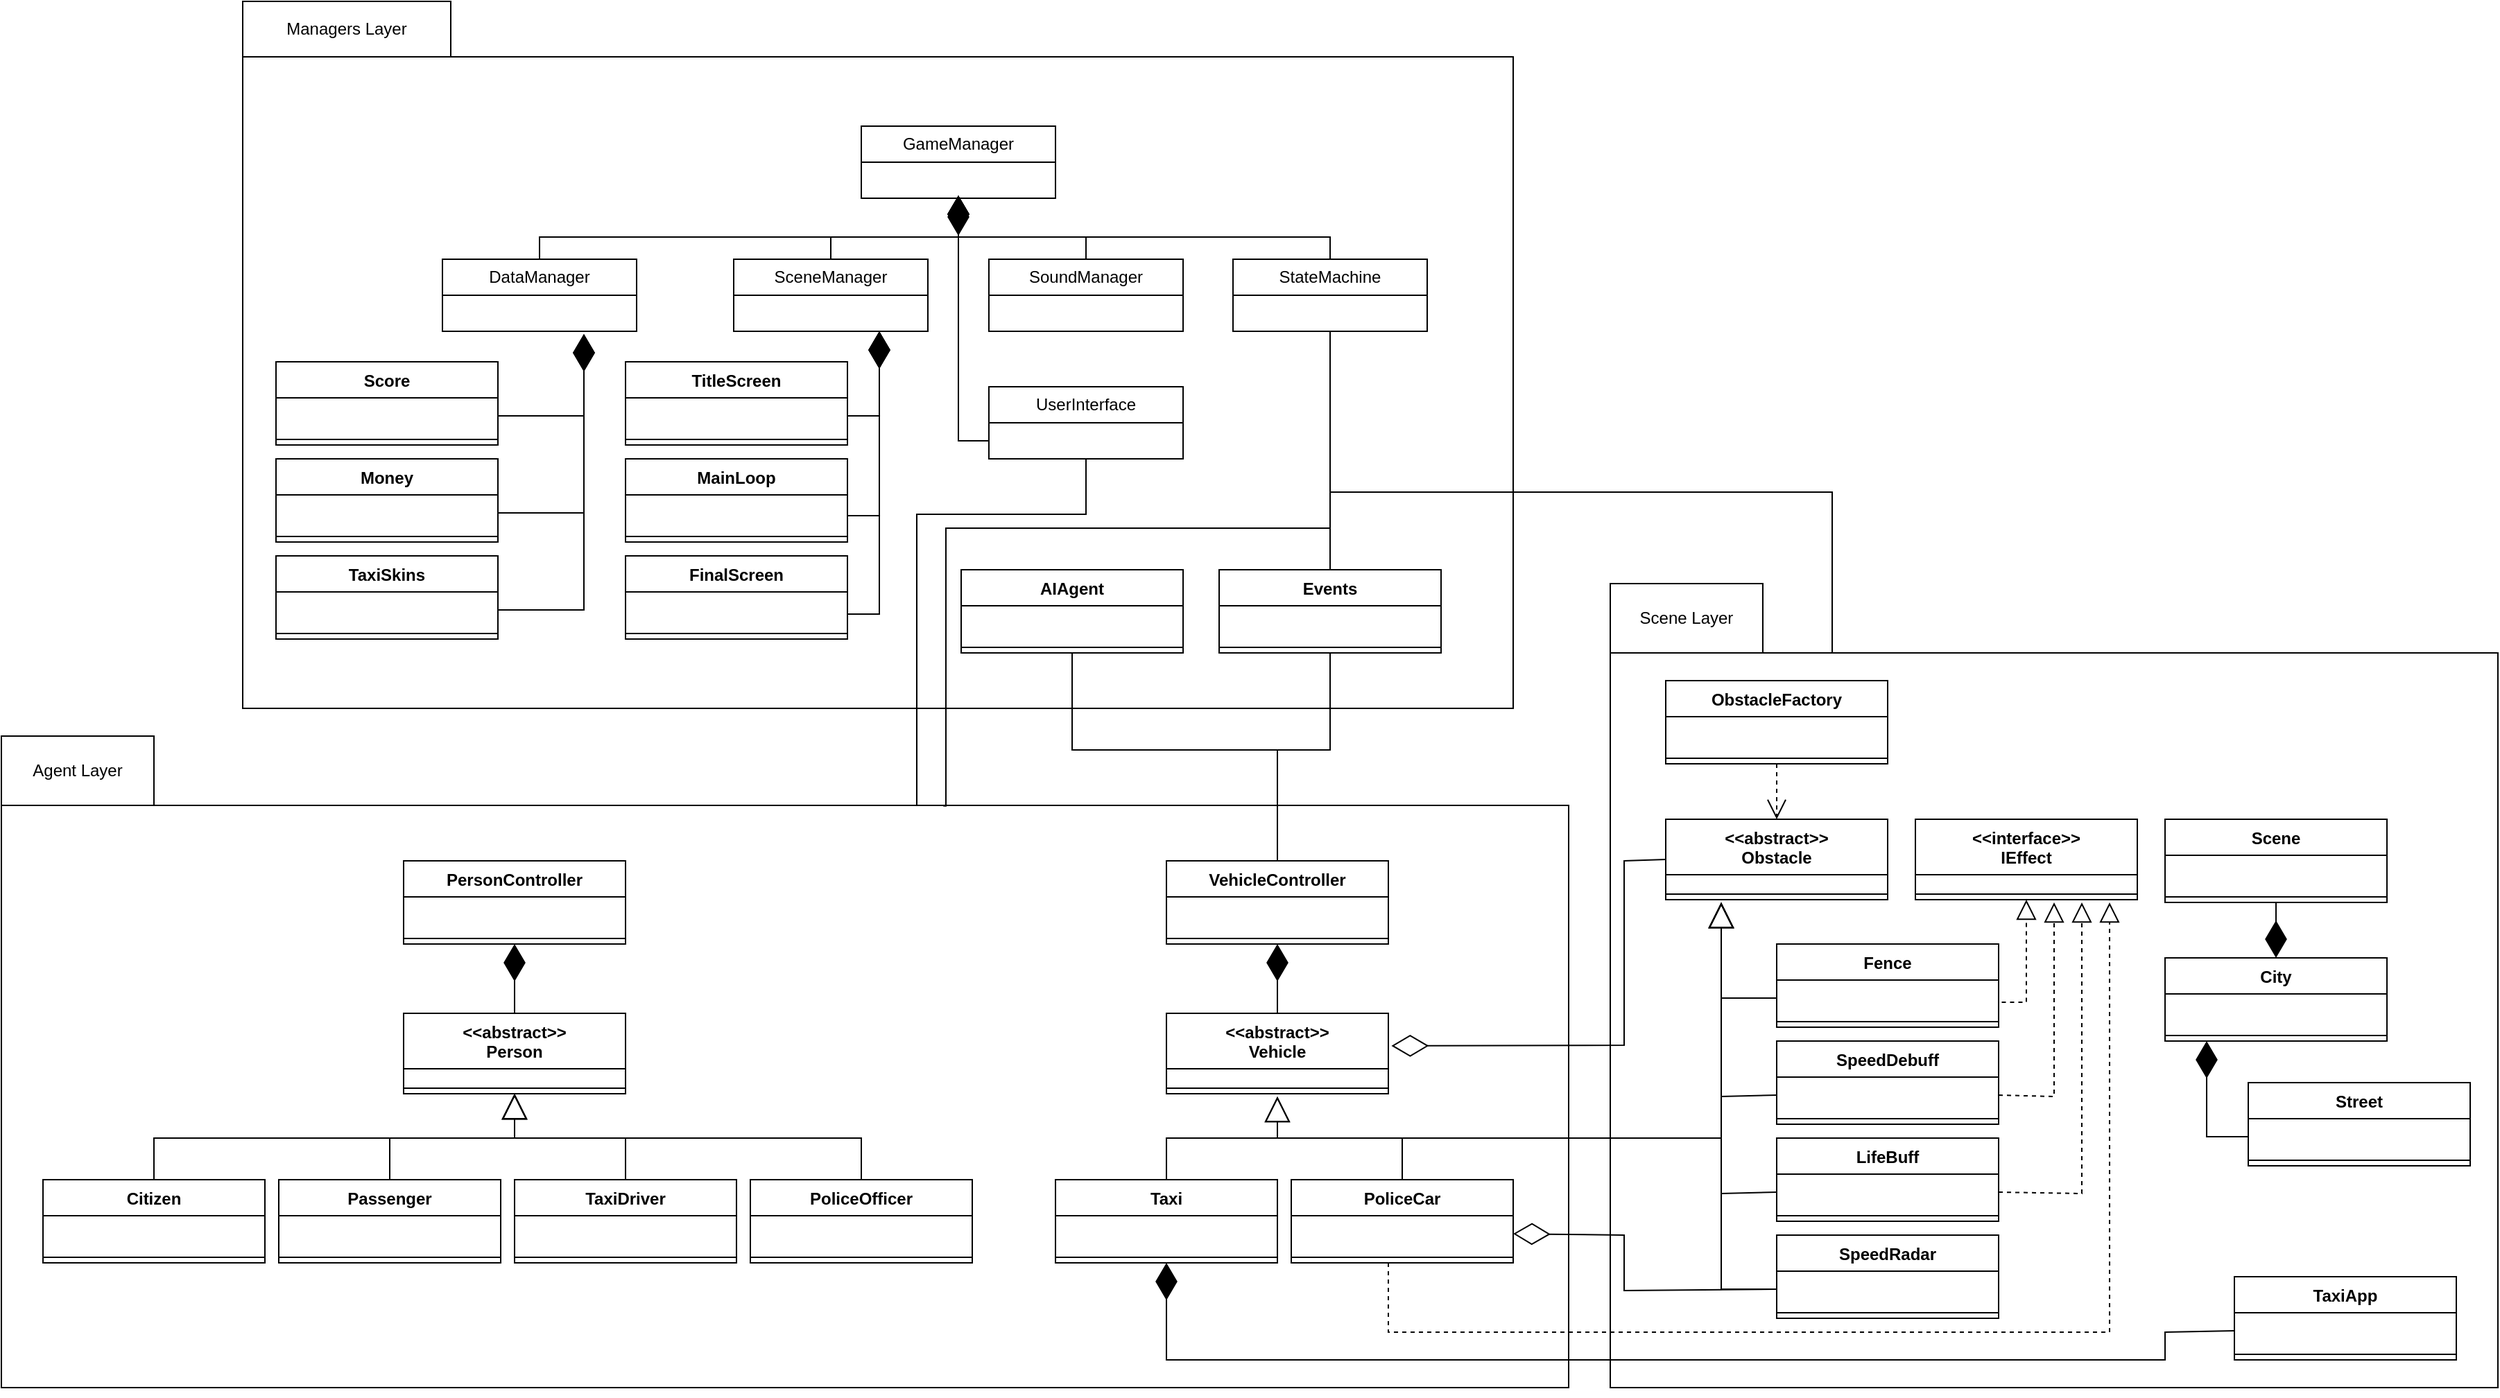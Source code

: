 <mxfile version="24.8.4">
  <diagram name="Página-1" id="s3zIilqeUDxls5-f_mEL">
    <mxGraphModel dx="2796" dy="2037" grid="1" gridSize="10" guides="1" tooltips="1" connect="1" arrows="1" fold="1" page="1" pageScale="1" pageWidth="827" pageHeight="1169" math="0" shadow="0">
      <root>
        <mxCell id="0" />
        <mxCell id="1" parent="0" />
        <mxCell id="kJB5yDUEEWRSCDy5C5Zh-87" value="" style="rounded=0;whiteSpace=wrap;html=1;fillColor=none;" parent="1" vertex="1">
          <mxGeometry x="930" y="-120" width="640" height="530" as="geometry" />
        </mxCell>
        <mxCell id="kJB5yDUEEWRSCDy5C5Zh-86" value="" style="rounded=0;whiteSpace=wrap;html=1;fillColor=none;" parent="1" vertex="1">
          <mxGeometry x="-230" y="-10" width="1130" height="420" as="geometry" />
        </mxCell>
        <mxCell id="WCrNI9v-OMvs1R2Dv4N2-1" value="&lt;div&gt;&lt;span style=&quot;background-color: initial;&quot;&gt;&amp;lt;&amp;lt;abstract&amp;gt;&amp;gt;&lt;/span&gt;&lt;br&gt;&lt;/div&gt;&lt;div&gt;Person&lt;/div&gt;" style="swimlane;fontStyle=1;align=center;verticalAlign=top;childLayout=stackLayout;horizontal=1;startSize=40;horizontalStack=0;resizeParent=1;resizeParentMax=0;resizeLast=0;collapsible=1;marginBottom=0;whiteSpace=wrap;html=1;" parent="1" vertex="1">
          <mxGeometry x="60" y="140" width="160" height="58" as="geometry" />
        </mxCell>
        <mxCell id="WCrNI9v-OMvs1R2Dv4N2-2" value="&amp;nbsp;" style="text;strokeColor=none;fillColor=none;align=left;verticalAlign=top;spacingLeft=4;spacingRight=4;overflow=hidden;rotatable=0;points=[[0,0.5],[1,0.5]];portConstraint=eastwest;whiteSpace=wrap;html=1;" parent="WCrNI9v-OMvs1R2Dv4N2-1" vertex="1">
          <mxGeometry y="40" width="160" height="10" as="geometry" />
        </mxCell>
        <mxCell id="WCrNI9v-OMvs1R2Dv4N2-3" value="" style="line;strokeWidth=1;fillColor=none;align=left;verticalAlign=middle;spacingTop=-1;spacingLeft=3;spacingRight=3;rotatable=0;labelPosition=right;points=[];portConstraint=eastwest;strokeColor=inherit;" parent="WCrNI9v-OMvs1R2Dv4N2-1" vertex="1">
          <mxGeometry y="50" width="160" height="8" as="geometry" />
        </mxCell>
        <mxCell id="WCrNI9v-OMvs1R2Dv4N2-6" value="&lt;div&gt;&amp;lt;&amp;lt;abstract&amp;gt;&amp;gt;&lt;br&gt;&lt;/div&gt;Vehicle" style="swimlane;fontStyle=1;align=center;verticalAlign=top;childLayout=stackLayout;horizontal=1;startSize=40;horizontalStack=0;resizeParent=1;resizeParentMax=0;resizeLast=0;collapsible=1;marginBottom=0;whiteSpace=wrap;html=1;" parent="1" vertex="1">
          <mxGeometry x="610" y="140" width="160" height="58" as="geometry" />
        </mxCell>
        <mxCell id="WCrNI9v-OMvs1R2Dv4N2-7" value="&amp;nbsp;" style="text;strokeColor=none;fillColor=none;align=left;verticalAlign=top;spacingLeft=4;spacingRight=4;overflow=hidden;rotatable=0;points=[[0,0.5],[1,0.5]];portConstraint=eastwest;whiteSpace=wrap;html=1;" parent="WCrNI9v-OMvs1R2Dv4N2-6" vertex="1">
          <mxGeometry y="40" width="160" height="10" as="geometry" />
        </mxCell>
        <mxCell id="WCrNI9v-OMvs1R2Dv4N2-8" value="" style="line;strokeWidth=1;fillColor=none;align=left;verticalAlign=middle;spacingTop=-1;spacingLeft=3;spacingRight=3;rotatable=0;labelPosition=right;points=[];portConstraint=eastwest;strokeColor=inherit;" parent="WCrNI9v-OMvs1R2Dv4N2-6" vertex="1">
          <mxGeometry y="50" width="160" height="8" as="geometry" />
        </mxCell>
        <mxCell id="WCrNI9v-OMvs1R2Dv4N2-9" value="TaxiDriver&lt;span style=&quot;color: rgba(0, 0, 0, 0); font-family: monospace; font-size: 0px; font-weight: 400; text-align: start; text-wrap: nowrap;&quot;&gt;%3CmxGraphModel%3E%3Croot%3E%3CmxCell%20id%3D%220%22%2F%3E%3CmxCell%20id%3D%221%22%20parent%3D%220%22%2F%3E%3CmxCell%20id%3D%222%22%20value%3D%22Person%22%20style%3D%22swimlane%3BfontStyle%3D1%3Balign%3Dcenter%3BverticalAlign%3Dtop%3BchildLayout%3DstackLayout%3Bhorizontal%3D1%3BstartSize%3D26%3BhorizontalStack%3D0%3BresizeParent%3D1%3BresizeParentMax%3D0%3BresizeLast%3D0%3Bcollapsible%3D1%3BmarginBottom%3D0%3BwhiteSpace%3Dwrap%3Bhtml%3D1%3B%22%20vertex%3D%221%22%20parent%3D%221%22%3E%3CmxGeometry%20x%3D%22120%22%20y%3D%22120%22%20width%3D%22160%22%20height%3D%2260%22%20as%3D%22geometry%22%2F%3E%3C%2FmxCell%3E%3CmxCell%20id%3D%223%22%20value%3D%22%26amp%3Bnbsp%3B%22%20style%3D%22text%3BstrokeColor%3Dnone%3BfillColor%3Dnone%3Balign%3Dleft%3BverticalAlign%3Dtop%3BspacingLeft%3D4%3BspacingRight%3D4%3Boverflow%3Dhidden%3Brotatable%3D0%3Bpoints%3D%5B%5B0%2C0.5%5D%2C%5B1%2C0.5%5D%5D%3BportConstraint%3Deastwest%3BwhiteSpace%3Dwrap%3Bhtml%3D1%3B%22%20vertex%3D%221%22%20parent%3D%222%22%3E%3CmxGeometry%20y%3D%2226%22%20width%3D%22160%22%20height%3D%2226%22%20as%3D%22geometry%22%2F%3E%3C%2FmxCell%3E%3CmxCell%20id%3D%224%22%20value%3D%22%22%20style%3D%22line%3BstrokeWidth%3D1%3BfillColor%3Dnone%3Balign%3Dleft%3BverticalAlign%3Dmiddle%3BspacingTop%3D-1%3BspacingLeft%3D3%3BspacingRight%3D3%3Brotatable%3D0%3BlabelPosition%3Dright%3Bpoints%3D%5B%5D%3BportConstraint%3Deastwest%3BstrokeColor%3Dinherit%3B%22%20vertex%3D%221%22%20parent%3D%222%22%3E%3CmxGeometry%20y%3D%2252%22%20width%3D%22160%22%20height%3D%228%22%20as%3D%22geometry%22%2F%3E%3C%2FmxCell%3E%3C%2Froot%3E%3C%2FmxGraphModel%3E&lt;/span&gt;" style="swimlane;fontStyle=1;align=center;verticalAlign=top;childLayout=stackLayout;horizontal=1;startSize=26;horizontalStack=0;resizeParent=1;resizeParentMax=0;resizeLast=0;collapsible=1;marginBottom=0;whiteSpace=wrap;html=1;" parent="1" vertex="1">
          <mxGeometry x="140" y="260" width="160" height="60" as="geometry" />
        </mxCell>
        <mxCell id="WCrNI9v-OMvs1R2Dv4N2-10" value="&amp;nbsp;" style="text;strokeColor=none;fillColor=none;align=left;verticalAlign=top;spacingLeft=4;spacingRight=4;overflow=hidden;rotatable=0;points=[[0,0.5],[1,0.5]];portConstraint=eastwest;whiteSpace=wrap;html=1;" parent="WCrNI9v-OMvs1R2Dv4N2-9" vertex="1">
          <mxGeometry y="26" width="160" height="26" as="geometry" />
        </mxCell>
        <mxCell id="WCrNI9v-OMvs1R2Dv4N2-11" value="" style="line;strokeWidth=1;fillColor=none;align=left;verticalAlign=middle;spacingTop=-1;spacingLeft=3;spacingRight=3;rotatable=0;labelPosition=right;points=[];portConstraint=eastwest;strokeColor=inherit;" parent="WCrNI9v-OMvs1R2Dv4N2-9" vertex="1">
          <mxGeometry y="52" width="160" height="8" as="geometry" />
        </mxCell>
        <mxCell id="WCrNI9v-OMvs1R2Dv4N2-12" value="PoliceOfficer" style="swimlane;fontStyle=1;align=center;verticalAlign=top;childLayout=stackLayout;horizontal=1;startSize=26;horizontalStack=0;resizeParent=1;resizeParentMax=0;resizeLast=0;collapsible=1;marginBottom=0;whiteSpace=wrap;html=1;" parent="1" vertex="1">
          <mxGeometry x="310" y="260" width="160" height="60" as="geometry" />
        </mxCell>
        <mxCell id="WCrNI9v-OMvs1R2Dv4N2-13" value="&amp;nbsp;" style="text;strokeColor=none;fillColor=none;align=left;verticalAlign=top;spacingLeft=4;spacingRight=4;overflow=hidden;rotatable=0;points=[[0,0.5],[1,0.5]];portConstraint=eastwest;whiteSpace=wrap;html=1;" parent="WCrNI9v-OMvs1R2Dv4N2-12" vertex="1">
          <mxGeometry y="26" width="160" height="26" as="geometry" />
        </mxCell>
        <mxCell id="WCrNI9v-OMvs1R2Dv4N2-14" value="" style="line;strokeWidth=1;fillColor=none;align=left;verticalAlign=middle;spacingTop=-1;spacingLeft=3;spacingRight=3;rotatable=0;labelPosition=right;points=[];portConstraint=eastwest;strokeColor=inherit;" parent="WCrNI9v-OMvs1R2Dv4N2-12" vertex="1">
          <mxGeometry y="52" width="160" height="8" as="geometry" />
        </mxCell>
        <mxCell id="WCrNI9v-OMvs1R2Dv4N2-15" value="Citi&lt;span style=&quot;background-color: initial;&quot;&gt;zen&lt;/span&gt;" style="swimlane;fontStyle=1;align=center;verticalAlign=top;childLayout=stackLayout;horizontal=1;startSize=26;horizontalStack=0;resizeParent=1;resizeParentMax=0;resizeLast=0;collapsible=1;marginBottom=0;whiteSpace=wrap;html=1;" parent="1" vertex="1">
          <mxGeometry x="-200" y="260" width="160" height="60" as="geometry" />
        </mxCell>
        <mxCell id="WCrNI9v-OMvs1R2Dv4N2-16" value="&amp;nbsp;" style="text;strokeColor=none;fillColor=none;align=left;verticalAlign=top;spacingLeft=4;spacingRight=4;overflow=hidden;rotatable=0;points=[[0,0.5],[1,0.5]];portConstraint=eastwest;whiteSpace=wrap;html=1;" parent="WCrNI9v-OMvs1R2Dv4N2-15" vertex="1">
          <mxGeometry y="26" width="160" height="26" as="geometry" />
        </mxCell>
        <mxCell id="WCrNI9v-OMvs1R2Dv4N2-17" value="" style="line;strokeWidth=1;fillColor=none;align=left;verticalAlign=middle;spacingTop=-1;spacingLeft=3;spacingRight=3;rotatable=0;labelPosition=right;points=[];portConstraint=eastwest;strokeColor=inherit;" parent="WCrNI9v-OMvs1R2Dv4N2-15" vertex="1">
          <mxGeometry y="52" width="160" height="8" as="geometry" />
        </mxCell>
        <mxCell id="WCrNI9v-OMvs1R2Dv4N2-18" value="Passenger" style="swimlane;fontStyle=1;align=center;verticalAlign=top;childLayout=stackLayout;horizontal=1;startSize=26;horizontalStack=0;resizeParent=1;resizeParentMax=0;resizeLast=0;collapsible=1;marginBottom=0;whiteSpace=wrap;html=1;" parent="1" vertex="1">
          <mxGeometry x="-30" y="260" width="160" height="60" as="geometry" />
        </mxCell>
        <mxCell id="WCrNI9v-OMvs1R2Dv4N2-19" value="&amp;nbsp;" style="text;strokeColor=none;fillColor=none;align=left;verticalAlign=top;spacingLeft=4;spacingRight=4;overflow=hidden;rotatable=0;points=[[0,0.5],[1,0.5]];portConstraint=eastwest;whiteSpace=wrap;html=1;" parent="WCrNI9v-OMvs1R2Dv4N2-18" vertex="1">
          <mxGeometry y="26" width="160" height="26" as="geometry" />
        </mxCell>
        <mxCell id="WCrNI9v-OMvs1R2Dv4N2-20" value="" style="line;strokeWidth=1;fillColor=none;align=left;verticalAlign=middle;spacingTop=-1;spacingLeft=3;spacingRight=3;rotatable=0;labelPosition=right;points=[];portConstraint=eastwest;strokeColor=inherit;" parent="WCrNI9v-OMvs1R2Dv4N2-18" vertex="1">
          <mxGeometry y="52" width="160" height="8" as="geometry" />
        </mxCell>
        <mxCell id="WCrNI9v-OMvs1R2Dv4N2-21" value="Taxi" style="swimlane;fontStyle=1;align=center;verticalAlign=top;childLayout=stackLayout;horizontal=1;startSize=26;horizontalStack=0;resizeParent=1;resizeParentMax=0;resizeLast=0;collapsible=1;marginBottom=0;whiteSpace=wrap;html=1;" parent="1" vertex="1">
          <mxGeometry x="530" y="260" width="160" height="60" as="geometry" />
        </mxCell>
        <mxCell id="WCrNI9v-OMvs1R2Dv4N2-22" value="&amp;nbsp;" style="text;strokeColor=none;fillColor=none;align=left;verticalAlign=top;spacingLeft=4;spacingRight=4;overflow=hidden;rotatable=0;points=[[0,0.5],[1,0.5]];portConstraint=eastwest;whiteSpace=wrap;html=1;" parent="WCrNI9v-OMvs1R2Dv4N2-21" vertex="1">
          <mxGeometry y="26" width="160" height="26" as="geometry" />
        </mxCell>
        <mxCell id="WCrNI9v-OMvs1R2Dv4N2-23" value="" style="line;strokeWidth=1;fillColor=none;align=left;verticalAlign=middle;spacingTop=-1;spacingLeft=3;spacingRight=3;rotatable=0;labelPosition=right;points=[];portConstraint=eastwest;strokeColor=inherit;" parent="WCrNI9v-OMvs1R2Dv4N2-21" vertex="1">
          <mxGeometry y="52" width="160" height="8" as="geometry" />
        </mxCell>
        <mxCell id="WCrNI9v-OMvs1R2Dv4N2-24" value="PoliceCar" style="swimlane;fontStyle=1;align=center;verticalAlign=top;childLayout=stackLayout;horizontal=1;startSize=26;horizontalStack=0;resizeParent=1;resizeParentMax=0;resizeLast=0;collapsible=1;marginBottom=0;whiteSpace=wrap;html=1;" parent="1" vertex="1">
          <mxGeometry x="700" y="260" width="160" height="60" as="geometry" />
        </mxCell>
        <mxCell id="WCrNI9v-OMvs1R2Dv4N2-25" value="&amp;nbsp;" style="text;strokeColor=none;fillColor=none;align=left;verticalAlign=top;spacingLeft=4;spacingRight=4;overflow=hidden;rotatable=0;points=[[0,0.5],[1,0.5]];portConstraint=eastwest;whiteSpace=wrap;html=1;" parent="WCrNI9v-OMvs1R2Dv4N2-24" vertex="1">
          <mxGeometry y="26" width="160" height="26" as="geometry" />
        </mxCell>
        <mxCell id="WCrNI9v-OMvs1R2Dv4N2-26" value="" style="line;strokeWidth=1;fillColor=none;align=left;verticalAlign=middle;spacingTop=-1;spacingLeft=3;spacingRight=3;rotatable=0;labelPosition=right;points=[];portConstraint=eastwest;strokeColor=inherit;" parent="WCrNI9v-OMvs1R2Dv4N2-24" vertex="1">
          <mxGeometry y="52" width="160" height="8" as="geometry" />
        </mxCell>
        <mxCell id="WCrNI9v-OMvs1R2Dv4N2-27" value="PersonController" style="swimlane;fontStyle=1;align=center;verticalAlign=top;childLayout=stackLayout;horizontal=1;startSize=26;horizontalStack=0;resizeParent=1;resizeParentMax=0;resizeLast=0;collapsible=1;marginBottom=0;whiteSpace=wrap;html=1;" parent="1" vertex="1">
          <mxGeometry x="60" y="30" width="160" height="60" as="geometry" />
        </mxCell>
        <mxCell id="WCrNI9v-OMvs1R2Dv4N2-28" value="&amp;nbsp;" style="text;strokeColor=none;fillColor=none;align=left;verticalAlign=top;spacingLeft=4;spacingRight=4;overflow=hidden;rotatable=0;points=[[0,0.5],[1,0.5]];portConstraint=eastwest;whiteSpace=wrap;html=1;" parent="WCrNI9v-OMvs1R2Dv4N2-27" vertex="1">
          <mxGeometry y="26" width="160" height="26" as="geometry" />
        </mxCell>
        <mxCell id="WCrNI9v-OMvs1R2Dv4N2-29" value="" style="line;strokeWidth=1;fillColor=none;align=left;verticalAlign=middle;spacingTop=-1;spacingLeft=3;spacingRight=3;rotatable=0;labelPosition=right;points=[];portConstraint=eastwest;strokeColor=inherit;" parent="WCrNI9v-OMvs1R2Dv4N2-27" vertex="1">
          <mxGeometry y="52" width="160" height="8" as="geometry" />
        </mxCell>
        <mxCell id="WCrNI9v-OMvs1R2Dv4N2-30" value="VehicleController" style="swimlane;fontStyle=1;align=center;verticalAlign=top;childLayout=stackLayout;horizontal=1;startSize=26;horizontalStack=0;resizeParent=1;resizeParentMax=0;resizeLast=0;collapsible=1;marginBottom=0;whiteSpace=wrap;html=1;" parent="1" vertex="1">
          <mxGeometry x="610" y="30" width="160" height="60" as="geometry" />
        </mxCell>
        <mxCell id="WCrNI9v-OMvs1R2Dv4N2-31" value="&amp;nbsp;" style="text;strokeColor=none;fillColor=none;align=left;verticalAlign=top;spacingLeft=4;spacingRight=4;overflow=hidden;rotatable=0;points=[[0,0.5],[1,0.5]];portConstraint=eastwest;whiteSpace=wrap;html=1;" parent="WCrNI9v-OMvs1R2Dv4N2-30" vertex="1">
          <mxGeometry y="26" width="160" height="26" as="geometry" />
        </mxCell>
        <mxCell id="WCrNI9v-OMvs1R2Dv4N2-32" value="" style="line;strokeWidth=1;fillColor=none;align=left;verticalAlign=middle;spacingTop=-1;spacingLeft=3;spacingRight=3;rotatable=0;labelPosition=right;points=[];portConstraint=eastwest;strokeColor=inherit;" parent="WCrNI9v-OMvs1R2Dv4N2-30" vertex="1">
          <mxGeometry y="52" width="160" height="8" as="geometry" />
        </mxCell>
        <mxCell id="WCrNI9v-OMvs1R2Dv4N2-33" value="" style="endArrow=block;endSize=16;endFill=0;html=1;rounded=0;entryX=0.5;entryY=1;entryDx=0;entryDy=0;exitX=0.5;exitY=0;exitDx=0;exitDy=0;" parent="1" source="WCrNI9v-OMvs1R2Dv4N2-15" target="WCrNI9v-OMvs1R2Dv4N2-1" edge="1">
          <mxGeometry x="-0.688" y="60" width="160" relative="1" as="geometry">
            <mxPoint x="-160" y="220" as="sourcePoint" />
            <mxPoint y="220" as="targetPoint" />
            <Array as="points">
              <mxPoint x="-120" y="230" />
              <mxPoint x="140" y="230" />
            </Array>
            <mxPoint x="-1" as="offset" />
          </mxGeometry>
        </mxCell>
        <mxCell id="WCrNI9v-OMvs1R2Dv4N2-35" value="" style="endArrow=block;endSize=16;endFill=0;html=1;rounded=0;exitX=0.5;exitY=0;exitDx=0;exitDy=0;entryX=0.5;entryY=1;entryDx=0;entryDy=0;" parent="1" source="WCrNI9v-OMvs1R2Dv4N2-18" target="WCrNI9v-OMvs1R2Dv4N2-1" edge="1">
          <mxGeometry x="-0.6" y="78" width="160" relative="1" as="geometry">
            <mxPoint x="-120" y="160" as="sourcePoint" />
            <mxPoint x="140" y="200" as="targetPoint" />
            <Array as="points">
              <mxPoint x="50" y="230" />
              <mxPoint x="140" y="230" />
            </Array>
            <mxPoint x="-60" y="28" as="offset" />
          </mxGeometry>
        </mxCell>
        <mxCell id="WCrNI9v-OMvs1R2Dv4N2-37" value="" style="endArrow=block;endSize=16;endFill=0;html=1;rounded=0;exitX=0.5;exitY=0;exitDx=0;exitDy=0;entryX=0.5;entryY=1;entryDx=0;entryDy=0;" parent="1" source="WCrNI9v-OMvs1R2Dv4N2-12" target="WCrNI9v-OMvs1R2Dv4N2-1" edge="1">
          <mxGeometry x="-0.125" y="60" width="160" relative="1" as="geometry">
            <mxPoint x="270" y="220" as="sourcePoint" />
            <mxPoint x="140" y="200" as="targetPoint" />
            <Array as="points">
              <mxPoint x="390" y="230" />
              <mxPoint x="140" y="230" />
            </Array>
            <mxPoint as="offset" />
          </mxGeometry>
        </mxCell>
        <mxCell id="WCrNI9v-OMvs1R2Dv4N2-38" value="" style="endArrow=block;endSize=16;endFill=0;html=1;rounded=0;exitX=0.5;exitY=0;exitDx=0;exitDy=0;" parent="1" source="WCrNI9v-OMvs1R2Dv4N2-21" edge="1">
          <mxGeometry x="-1" y="128" width="160" relative="1" as="geometry">
            <mxPoint x="600" y="240" as="sourcePoint" />
            <mxPoint x="690" y="200" as="targetPoint" />
            <Array as="points">
              <mxPoint x="610" y="230" />
              <mxPoint x="690" y="230" />
            </Array>
            <mxPoint x="-100" y="48" as="offset" />
          </mxGeometry>
        </mxCell>
        <mxCell id="WCrNI9v-OMvs1R2Dv4N2-39" value="" style="endArrow=block;endSize=16;endFill=0;html=1;rounded=0;exitX=0.5;exitY=0;exitDx=0;exitDy=0;" parent="1" source="WCrNI9v-OMvs1R2Dv4N2-24" edge="1">
          <mxGeometry x="-1" y="128" width="160" relative="1" as="geometry">
            <mxPoint x="790" y="230" as="sourcePoint" />
            <mxPoint x="690" y="200" as="targetPoint" />
            <mxPoint x="-100" y="48" as="offset" />
            <Array as="points">
              <mxPoint x="780" y="230" />
              <mxPoint x="690" y="230" />
            </Array>
          </mxGeometry>
        </mxCell>
        <mxCell id="WCrNI9v-OMvs1R2Dv4N2-51" value="Agent Layer" style="html=1;whiteSpace=wrap;" parent="1" vertex="1">
          <mxGeometry x="-230" y="-60" width="110" height="50" as="geometry" />
        </mxCell>
        <mxCell id="WCrNI9v-OMvs1R2Dv4N2-56" value="&lt;div&gt;&amp;lt;&amp;lt;abstract&amp;gt;&amp;gt;&lt;br&gt;&lt;/div&gt;Obstacle" style="swimlane;fontStyle=1;align=center;verticalAlign=top;childLayout=stackLayout;horizontal=1;startSize=40;horizontalStack=0;resizeParent=1;resizeParentMax=0;resizeLast=0;collapsible=1;marginBottom=0;whiteSpace=wrap;html=1;" parent="1" vertex="1">
          <mxGeometry x="970" width="160" height="58" as="geometry" />
        </mxCell>
        <mxCell id="WCrNI9v-OMvs1R2Dv4N2-57" value="&amp;nbsp;" style="text;strokeColor=none;fillColor=none;align=left;verticalAlign=top;spacingLeft=4;spacingRight=4;overflow=hidden;rotatable=0;points=[[0,0.5],[1,0.5]];portConstraint=eastwest;whiteSpace=wrap;html=1;" parent="WCrNI9v-OMvs1R2Dv4N2-56" vertex="1">
          <mxGeometry y="40" width="160" height="10" as="geometry" />
        </mxCell>
        <mxCell id="WCrNI9v-OMvs1R2Dv4N2-58" value="" style="line;strokeWidth=1;fillColor=none;align=left;verticalAlign=middle;spacingTop=-1;spacingLeft=3;spacingRight=3;rotatable=0;labelPosition=right;points=[];portConstraint=eastwest;strokeColor=inherit;" parent="WCrNI9v-OMvs1R2Dv4N2-56" vertex="1">
          <mxGeometry y="50" width="160" height="8" as="geometry" />
        </mxCell>
        <mxCell id="WCrNI9v-OMvs1R2Dv4N2-59" value="Fence" style="swimlane;fontStyle=1;align=center;verticalAlign=top;childLayout=stackLayout;horizontal=1;startSize=26;horizontalStack=0;resizeParent=1;resizeParentMax=0;resizeLast=0;collapsible=1;marginBottom=0;whiteSpace=wrap;html=1;" parent="1" vertex="1">
          <mxGeometry x="1050" y="90" width="160" height="60" as="geometry" />
        </mxCell>
        <mxCell id="WCrNI9v-OMvs1R2Dv4N2-60" value="&amp;nbsp;" style="text;strokeColor=none;fillColor=none;align=left;verticalAlign=top;spacingLeft=4;spacingRight=4;overflow=hidden;rotatable=0;points=[[0,0.5],[1,0.5]];portConstraint=eastwest;whiteSpace=wrap;html=1;" parent="WCrNI9v-OMvs1R2Dv4N2-59" vertex="1">
          <mxGeometry y="26" width="160" height="26" as="geometry" />
        </mxCell>
        <mxCell id="WCrNI9v-OMvs1R2Dv4N2-61" value="" style="line;strokeWidth=1;fillColor=none;align=left;verticalAlign=middle;spacingTop=-1;spacingLeft=3;spacingRight=3;rotatable=0;labelPosition=right;points=[];portConstraint=eastwest;strokeColor=inherit;" parent="WCrNI9v-OMvs1R2Dv4N2-59" vertex="1">
          <mxGeometry y="52" width="160" height="8" as="geometry" />
        </mxCell>
        <mxCell id="WCrNI9v-OMvs1R2Dv4N2-62" value="SpeedDebuff" style="swimlane;fontStyle=1;align=center;verticalAlign=top;childLayout=stackLayout;horizontal=1;startSize=26;horizontalStack=0;resizeParent=1;resizeParentMax=0;resizeLast=0;collapsible=1;marginBottom=0;whiteSpace=wrap;html=1;" parent="1" vertex="1">
          <mxGeometry x="1050" y="160" width="160" height="60" as="geometry" />
        </mxCell>
        <mxCell id="WCrNI9v-OMvs1R2Dv4N2-63" value="&amp;nbsp;" style="text;strokeColor=none;fillColor=none;align=left;verticalAlign=top;spacingLeft=4;spacingRight=4;overflow=hidden;rotatable=0;points=[[0,0.5],[1,0.5]];portConstraint=eastwest;whiteSpace=wrap;html=1;" parent="WCrNI9v-OMvs1R2Dv4N2-62" vertex="1">
          <mxGeometry y="26" width="160" height="26" as="geometry" />
        </mxCell>
        <mxCell id="WCrNI9v-OMvs1R2Dv4N2-64" value="" style="line;strokeWidth=1;fillColor=none;align=left;verticalAlign=middle;spacingTop=-1;spacingLeft=3;spacingRight=3;rotatable=0;labelPosition=right;points=[];portConstraint=eastwest;strokeColor=inherit;" parent="WCrNI9v-OMvs1R2Dv4N2-62" vertex="1">
          <mxGeometry y="52" width="160" height="8" as="geometry" />
        </mxCell>
        <mxCell id="WCrNI9v-OMvs1R2Dv4N2-65" value="LifeBuff" style="swimlane;fontStyle=1;align=center;verticalAlign=top;childLayout=stackLayout;horizontal=1;startSize=26;horizontalStack=0;resizeParent=1;resizeParentMax=0;resizeLast=0;collapsible=1;marginBottom=0;whiteSpace=wrap;html=1;" parent="1" vertex="1">
          <mxGeometry x="1050" y="230" width="160" height="60" as="geometry" />
        </mxCell>
        <mxCell id="WCrNI9v-OMvs1R2Dv4N2-66" value="&amp;nbsp;" style="text;strokeColor=none;fillColor=none;align=left;verticalAlign=top;spacingLeft=4;spacingRight=4;overflow=hidden;rotatable=0;points=[[0,0.5],[1,0.5]];portConstraint=eastwest;whiteSpace=wrap;html=1;" parent="WCrNI9v-OMvs1R2Dv4N2-65" vertex="1">
          <mxGeometry y="26" width="160" height="26" as="geometry" />
        </mxCell>
        <mxCell id="WCrNI9v-OMvs1R2Dv4N2-67" value="" style="line;strokeWidth=1;fillColor=none;align=left;verticalAlign=middle;spacingTop=-1;spacingLeft=3;spacingRight=3;rotatable=0;labelPosition=right;points=[];portConstraint=eastwest;strokeColor=inherit;" parent="WCrNI9v-OMvs1R2Dv4N2-65" vertex="1">
          <mxGeometry y="52" width="160" height="8" as="geometry" />
        </mxCell>
        <mxCell id="WCrNI9v-OMvs1R2Dv4N2-71" value="" style="endArrow=block;endSize=16;endFill=0;html=1;rounded=0;" parent="1" edge="1">
          <mxGeometry width="160" relative="1" as="geometry">
            <mxPoint x="690" y="230" as="sourcePoint" />
            <mxPoint x="1010" y="60" as="targetPoint" />
            <Array as="points">
              <mxPoint x="1010" y="230" />
            </Array>
          </mxGeometry>
        </mxCell>
        <mxCell id="WCrNI9v-OMvs1R2Dv4N2-78" value="City" style="swimlane;fontStyle=1;align=center;verticalAlign=top;childLayout=stackLayout;horizontal=1;startSize=26;horizontalStack=0;resizeParent=1;resizeParentMax=0;resizeLast=0;collapsible=1;marginBottom=0;whiteSpace=wrap;html=1;" parent="1" vertex="1">
          <mxGeometry x="1330" y="100" width="160" height="60" as="geometry" />
        </mxCell>
        <mxCell id="WCrNI9v-OMvs1R2Dv4N2-79" value="&amp;nbsp;" style="text;strokeColor=none;fillColor=none;align=left;verticalAlign=top;spacingLeft=4;spacingRight=4;overflow=hidden;rotatable=0;points=[[0,0.5],[1,0.5]];portConstraint=eastwest;whiteSpace=wrap;html=1;" parent="WCrNI9v-OMvs1R2Dv4N2-78" vertex="1">
          <mxGeometry y="26" width="160" height="26" as="geometry" />
        </mxCell>
        <mxCell id="WCrNI9v-OMvs1R2Dv4N2-80" value="" style="line;strokeWidth=1;fillColor=none;align=left;verticalAlign=middle;spacingTop=-1;spacingLeft=3;spacingRight=3;rotatable=0;labelPosition=right;points=[];portConstraint=eastwest;strokeColor=inherit;" parent="WCrNI9v-OMvs1R2Dv4N2-78" vertex="1">
          <mxGeometry y="52" width="160" height="8" as="geometry" />
        </mxCell>
        <mxCell id="WCrNI9v-OMvs1R2Dv4N2-81" value="SpeedRadar" style="swimlane;fontStyle=1;align=center;verticalAlign=top;childLayout=stackLayout;horizontal=1;startSize=26;horizontalStack=0;resizeParent=1;resizeParentMax=0;resizeLast=0;collapsible=1;marginBottom=0;whiteSpace=wrap;html=1;" parent="1" vertex="1">
          <mxGeometry x="1050" y="300" width="160" height="60" as="geometry" />
        </mxCell>
        <mxCell id="WCrNI9v-OMvs1R2Dv4N2-82" value="&amp;nbsp;" style="text;strokeColor=none;fillColor=none;align=left;verticalAlign=top;spacingLeft=4;spacingRight=4;overflow=hidden;rotatable=0;points=[[0,0.5],[1,0.5]];portConstraint=eastwest;whiteSpace=wrap;html=1;" parent="WCrNI9v-OMvs1R2Dv4N2-81" vertex="1">
          <mxGeometry y="26" width="160" height="26" as="geometry" />
        </mxCell>
        <mxCell id="WCrNI9v-OMvs1R2Dv4N2-83" value="" style="line;strokeWidth=1;fillColor=none;align=left;verticalAlign=middle;spacingTop=-1;spacingLeft=3;spacingRight=3;rotatable=0;labelPosition=right;points=[];portConstraint=eastwest;strokeColor=inherit;" parent="WCrNI9v-OMvs1R2Dv4N2-81" vertex="1">
          <mxGeometry y="52" width="160" height="8" as="geometry" />
        </mxCell>
        <mxCell id="26ZJcxhWFQi9Z87SPXgo-1" value="&lt;div&gt;&amp;lt;&amp;lt;interface&amp;gt;&amp;gt;&lt;/div&gt;IEffect" style="swimlane;fontStyle=1;align=center;verticalAlign=top;childLayout=stackLayout;horizontal=1;startSize=40;horizontalStack=0;resizeParent=1;resizeParentMax=0;resizeLast=0;collapsible=1;marginBottom=0;whiteSpace=wrap;html=1;" parent="1" vertex="1">
          <mxGeometry x="1150" width="160" height="58" as="geometry" />
        </mxCell>
        <mxCell id="26ZJcxhWFQi9Z87SPXgo-2" value="&amp;nbsp;" style="text;strokeColor=none;fillColor=none;align=left;verticalAlign=top;spacingLeft=4;spacingRight=4;overflow=hidden;rotatable=0;points=[[0,0.5],[1,0.5]];portConstraint=eastwest;whiteSpace=wrap;html=1;" parent="26ZJcxhWFQi9Z87SPXgo-1" vertex="1">
          <mxGeometry y="40" width="160" height="10" as="geometry" />
        </mxCell>
        <mxCell id="26ZJcxhWFQi9Z87SPXgo-3" value="" style="line;strokeWidth=1;fillColor=none;align=left;verticalAlign=middle;spacingTop=-1;spacingLeft=3;spacingRight=3;rotatable=0;labelPosition=right;points=[];portConstraint=eastwest;strokeColor=inherit;" parent="26ZJcxhWFQi9Z87SPXgo-1" vertex="1">
          <mxGeometry y="50" width="160" height="8" as="geometry" />
        </mxCell>
        <mxCell id="26ZJcxhWFQi9Z87SPXgo-6" value="" style="endArrow=block;endSize=16;endFill=0;html=1;rounded=0;entryX=0.5;entryY=1;entryDx=0;entryDy=0;exitX=0.5;exitY=0;exitDx=0;exitDy=0;" parent="1" source="WCrNI9v-OMvs1R2Dv4N2-9" target="WCrNI9v-OMvs1R2Dv4N2-1" edge="1">
          <mxGeometry x="-0.395" y="-40" width="160" relative="1" as="geometry">
            <mxPoint x="-140" y="190" as="sourcePoint" />
            <mxPoint x="20" y="190" as="targetPoint" />
            <Array as="points">
              <mxPoint x="220" y="230" />
              <mxPoint x="140" y="230" />
            </Array>
            <mxPoint as="offset" />
          </mxGeometry>
        </mxCell>
        <mxCell id="26ZJcxhWFQi9Z87SPXgo-7" value="" style="endArrow=block;endSize=16;endFill=0;html=1;rounded=0;exitX=0;exitY=0.5;exitDx=0;exitDy=0;" parent="1" source="WCrNI9v-OMvs1R2Dv4N2-66" edge="1">
          <mxGeometry x="-0.28" y="70" width="160" relative="1" as="geometry">
            <mxPoint x="950" y="340" as="sourcePoint" />
            <mxPoint x="1010" y="60" as="targetPoint" />
            <Array as="points">
              <mxPoint x="1010" y="270" />
            </Array>
            <mxPoint as="offset" />
          </mxGeometry>
        </mxCell>
        <mxCell id="26ZJcxhWFQi9Z87SPXgo-8" value="" style="endArrow=block;endSize=16;endFill=0;html=1;rounded=0;exitX=0;exitY=0.5;exitDx=0;exitDy=0;" parent="1" source="WCrNI9v-OMvs1R2Dv4N2-63" edge="1">
          <mxGeometry x="-0.28" y="70" width="160" relative="1" as="geometry">
            <mxPoint x="970" y="239" as="sourcePoint" />
            <mxPoint x="1010" y="60" as="targetPoint" />
            <Array as="points">
              <mxPoint x="1010" y="200" />
            </Array>
            <mxPoint as="offset" />
          </mxGeometry>
        </mxCell>
        <mxCell id="26ZJcxhWFQi9Z87SPXgo-9" value="" style="endArrow=block;endSize=16;endFill=0;html=1;rounded=0;exitX=0;exitY=0.5;exitDx=0;exitDy=0;" parent="1" source="WCrNI9v-OMvs1R2Dv4N2-60" edge="1">
          <mxGeometry x="-0.28" y="70" width="160" relative="1" as="geometry">
            <mxPoint x="960" y="239" as="sourcePoint" />
            <mxPoint x="1010" y="60" as="targetPoint" />
            <Array as="points">
              <mxPoint x="1010" y="129" />
            </Array>
            <mxPoint as="offset" />
          </mxGeometry>
        </mxCell>
        <mxCell id="26ZJcxhWFQi9Z87SPXgo-11" value="" style="endArrow=block;dashed=1;endFill=0;endSize=12;html=1;rounded=0;exitX=1;exitY=0.5;exitDx=0;exitDy=0;" parent="1" source="WCrNI9v-OMvs1R2Dv4N2-66" edge="1">
          <mxGeometry width="160" relative="1" as="geometry">
            <mxPoint x="1210" y="210" as="sourcePoint" />
            <mxPoint x="1270" y="60" as="targetPoint" />
            <Array as="points">
              <mxPoint x="1270" y="270" />
            </Array>
          </mxGeometry>
        </mxCell>
        <mxCell id="26ZJcxhWFQi9Z87SPXgo-12" value="" style="endArrow=block;dashed=1;endFill=0;endSize=12;html=1;rounded=0;exitX=1;exitY=0.5;exitDx=0;exitDy=0;" parent="1" source="WCrNI9v-OMvs1R2Dv4N2-63" edge="1">
          <mxGeometry width="160" relative="1" as="geometry">
            <mxPoint x="1260" y="290" as="sourcePoint" />
            <mxPoint x="1250" y="60" as="targetPoint" />
            <Array as="points">
              <mxPoint x="1250" y="200" />
            </Array>
          </mxGeometry>
        </mxCell>
        <mxCell id="26ZJcxhWFQi9Z87SPXgo-13" value="" style="endArrow=block;dashed=1;endFill=0;endSize=12;html=1;rounded=0;exitX=1.014;exitY=0.615;exitDx=0;exitDy=0;exitPerimeter=0;entryX=0.5;entryY=1;entryDx=0;entryDy=0;" parent="1" source="WCrNI9v-OMvs1R2Dv4N2-60" target="26ZJcxhWFQi9Z87SPXgo-1" edge="1">
          <mxGeometry width="160" relative="1" as="geometry">
            <mxPoint x="1230" y="289" as="sourcePoint" />
            <mxPoint x="1280" y="80" as="targetPoint" />
            <Array as="points">
              <mxPoint x="1230" y="132" />
            </Array>
          </mxGeometry>
        </mxCell>
        <mxCell id="26ZJcxhWFQi9Z87SPXgo-15" value="" style="endArrow=diamondThin;endFill=0;endSize=24;html=1;rounded=0;entryX=1.014;entryY=0.405;entryDx=0;entryDy=0;entryPerimeter=0;exitX=0;exitY=0.5;exitDx=0;exitDy=0;" parent="1" source="WCrNI9v-OMvs1R2Dv4N2-56" target="WCrNI9v-OMvs1R2Dv4N2-6" edge="1">
          <mxGeometry width="160" relative="1" as="geometry">
            <mxPoint x="800" y="200" as="sourcePoint" />
            <mxPoint x="960" y="200" as="targetPoint" />
            <Array as="points">
              <mxPoint x="940" y="30" />
              <mxPoint x="940" y="163" />
            </Array>
          </mxGeometry>
        </mxCell>
        <mxCell id="26ZJcxhWFQi9Z87SPXgo-17" value="" style="endArrow=diamondThin;endFill=1;endSize=24;html=1;rounded=0;entryX=0.5;entryY=1;entryDx=0;entryDy=0;exitX=0.5;exitY=0;exitDx=0;exitDy=0;" parent="1" source="WCrNI9v-OMvs1R2Dv4N2-6" target="WCrNI9v-OMvs1R2Dv4N2-30" edge="1">
          <mxGeometry width="160" relative="1" as="geometry">
            <mxPoint x="414" y="100" as="sourcePoint" />
            <mxPoint x="574" y="100" as="targetPoint" />
          </mxGeometry>
        </mxCell>
        <mxCell id="26ZJcxhWFQi9Z87SPXgo-18" value="" style="endArrow=diamondThin;endFill=1;endSize=24;html=1;rounded=0;entryX=0.5;entryY=1;entryDx=0;entryDy=0;exitX=0.5;exitY=0;exitDx=0;exitDy=0;" parent="1" edge="1">
          <mxGeometry width="160" relative="1" as="geometry">
            <mxPoint x="140" y="140" as="sourcePoint" />
            <mxPoint x="140" y="90" as="targetPoint" />
          </mxGeometry>
        </mxCell>
        <mxCell id="kJB5yDUEEWRSCDy5C5Zh-1" value="" style="rounded=0;whiteSpace=wrap;html=1;fillColor=none;" parent="1" vertex="1">
          <mxGeometry x="-56" y="-550" width="916" height="470" as="geometry" />
        </mxCell>
        <mxCell id="kJB5yDUEEWRSCDy5C5Zh-5" value="DataManager" style="swimlane;fontStyle=0;childLayout=stackLayout;horizontal=1;startSize=26;fillColor=none;horizontalStack=0;resizeParent=1;resizeParentMax=0;resizeLast=0;collapsible=1;marginBottom=0;whiteSpace=wrap;html=1;" parent="1" vertex="1">
          <mxGeometry x="88" y="-404" width="140" height="52" as="geometry" />
        </mxCell>
        <mxCell id="kJB5yDUEEWRSCDy5C5Zh-11" value="SceneManager" style="swimlane;fontStyle=0;childLayout=stackLayout;horizontal=1;startSize=26;fillColor=none;horizontalStack=0;resizeParent=1;resizeParentMax=0;resizeLast=0;collapsible=1;marginBottom=0;whiteSpace=wrap;html=1;" parent="1" vertex="1">
          <mxGeometry x="298" y="-404" width="140" height="52" as="geometry" />
        </mxCell>
        <mxCell id="kJB5yDUEEWRSCDy5C5Zh-13" value="StateMachine" style="swimlane;fontStyle=0;childLayout=stackLayout;horizontal=1;startSize=26;fillColor=none;horizontalStack=0;resizeParent=1;resizeParentMax=0;resizeLast=0;collapsible=1;marginBottom=0;whiteSpace=wrap;html=1;" parent="1" vertex="1">
          <mxGeometry x="658" y="-404" width="140" height="52" as="geometry" />
        </mxCell>
        <mxCell id="kJB5yDUEEWRSCDy5C5Zh-16" value="GameManager" style="swimlane;fontStyle=0;childLayout=stackLayout;horizontal=1;startSize=26;fillColor=none;horizontalStack=0;resizeParent=1;resizeParentMax=0;resizeLast=0;collapsible=1;marginBottom=0;whiteSpace=wrap;html=1;" parent="1" vertex="1">
          <mxGeometry x="390" y="-500" width="140" height="52" as="geometry" />
        </mxCell>
        <mxCell id="kJB5yDUEEWRSCDy5C5Zh-17" value="Managers Layer" style="html=1;whiteSpace=wrap;" parent="1" vertex="1">
          <mxGeometry x="-56" y="-590" width="150" height="40" as="geometry" />
        </mxCell>
        <mxCell id="kJB5yDUEEWRSCDy5C5Zh-22" value="" style="endArrow=block;endSize=16;endFill=0;html=1;rounded=0;exitX=0;exitY=0.5;exitDx=0;exitDy=0;" parent="1" source="WCrNI9v-OMvs1R2Dv4N2-82" edge="1">
          <mxGeometry x="-0.28" y="70" width="160" relative="1" as="geometry">
            <mxPoint x="1030" y="329" as="sourcePoint" />
            <mxPoint x="1010" y="60" as="targetPoint" />
            <Array as="points">
              <mxPoint x="1010" y="339" />
            </Array>
            <mxPoint as="offset" />
          </mxGeometry>
        </mxCell>
        <mxCell id="kJB5yDUEEWRSCDy5C5Zh-23" value="" style="endArrow=diamondThin;endFill=0;endSize=24;html=1;rounded=0;entryX=1;entryY=0.5;entryDx=0;entryDy=0;exitX=0;exitY=0.5;exitDx=0;exitDy=0;" parent="1" source="WCrNI9v-OMvs1R2Dv4N2-82" target="WCrNI9v-OMvs1R2Dv4N2-25" edge="1">
          <mxGeometry width="160" relative="1" as="geometry">
            <mxPoint x="938" y="310" as="sourcePoint" />
            <mxPoint x="740" y="444" as="targetPoint" />
            <Array as="points">
              <mxPoint x="940" y="340" />
              <mxPoint x="940" y="300" />
            </Array>
          </mxGeometry>
        </mxCell>
        <mxCell id="kJB5yDUEEWRSCDy5C5Zh-24" value="" style="endArrow=block;dashed=1;endFill=0;endSize=12;html=1;rounded=0;" parent="1" edge="1">
          <mxGeometry width="160" relative="1" as="geometry">
            <mxPoint x="770" y="320" as="sourcePoint" />
            <mxPoint x="1290" y="60" as="targetPoint" />
            <Array as="points">
              <mxPoint x="770" y="370" />
              <mxPoint x="1290" y="370" />
            </Array>
          </mxGeometry>
        </mxCell>
        <mxCell id="kJB5yDUEEWRSCDy5C5Zh-25" value="&lt;div&gt;&lt;span style=&quot;background-color: initial;&quot;&gt;ObstacleFactory&lt;/span&gt;&lt;br&gt;&lt;/div&gt;" style="swimlane;fontStyle=1;align=center;verticalAlign=top;childLayout=stackLayout;horizontal=1;startSize=26;horizontalStack=0;resizeParent=1;resizeParentMax=0;resizeLast=0;collapsible=1;marginBottom=0;whiteSpace=wrap;html=1;" parent="1" vertex="1">
          <mxGeometry x="970" y="-100" width="160" height="60" as="geometry" />
        </mxCell>
        <mxCell id="kJB5yDUEEWRSCDy5C5Zh-26" value="&amp;nbsp;" style="text;strokeColor=none;fillColor=none;align=left;verticalAlign=top;spacingLeft=4;spacingRight=4;overflow=hidden;rotatable=0;points=[[0,0.5],[1,0.5]];portConstraint=eastwest;whiteSpace=wrap;html=1;" parent="kJB5yDUEEWRSCDy5C5Zh-25" vertex="1">
          <mxGeometry y="26" width="160" height="26" as="geometry" />
        </mxCell>
        <mxCell id="kJB5yDUEEWRSCDy5C5Zh-27" value="" style="line;strokeWidth=1;fillColor=none;align=left;verticalAlign=middle;spacingTop=-1;spacingLeft=3;spacingRight=3;rotatable=0;labelPosition=right;points=[];portConstraint=eastwest;strokeColor=inherit;" parent="kJB5yDUEEWRSCDy5C5Zh-25" vertex="1">
          <mxGeometry y="52" width="160" height="8" as="geometry" />
        </mxCell>
        <mxCell id="kJB5yDUEEWRSCDy5C5Zh-28" value="" style="endArrow=open;endSize=12;dashed=1;html=1;rounded=0;entryX=0.5;entryY=0;entryDx=0;entryDy=0;exitX=0.5;exitY=1;exitDx=0;exitDy=0;" parent="1" source="kJB5yDUEEWRSCDy5C5Zh-25" target="WCrNI9v-OMvs1R2Dv4N2-56" edge="1">
          <mxGeometry x="-0.125" y="60" width="160" relative="1" as="geometry">
            <mxPoint x="1040" y="-40" as="sourcePoint" />
            <mxPoint x="1310" y="-60" as="targetPoint" />
            <mxPoint as="offset" />
          </mxGeometry>
        </mxCell>
        <mxCell id="kJB5yDUEEWRSCDy5C5Zh-29" value="TaxiApp" style="swimlane;fontStyle=1;align=center;verticalAlign=top;childLayout=stackLayout;horizontal=1;startSize=26;horizontalStack=0;resizeParent=1;resizeParentMax=0;resizeLast=0;collapsible=1;marginBottom=0;whiteSpace=wrap;html=1;" parent="1" vertex="1">
          <mxGeometry x="1380" y="330" width="160" height="60" as="geometry" />
        </mxCell>
        <mxCell id="kJB5yDUEEWRSCDy5C5Zh-30" value="&amp;nbsp;" style="text;strokeColor=none;fillColor=none;align=left;verticalAlign=top;spacingLeft=4;spacingRight=4;overflow=hidden;rotatable=0;points=[[0,0.5],[1,0.5]];portConstraint=eastwest;whiteSpace=wrap;html=1;" parent="kJB5yDUEEWRSCDy5C5Zh-29" vertex="1">
          <mxGeometry y="26" width="160" height="26" as="geometry" />
        </mxCell>
        <mxCell id="kJB5yDUEEWRSCDy5C5Zh-31" value="" style="line;strokeWidth=1;fillColor=none;align=left;verticalAlign=middle;spacingTop=-1;spacingLeft=3;spacingRight=3;rotatable=0;labelPosition=right;points=[];portConstraint=eastwest;strokeColor=inherit;" parent="kJB5yDUEEWRSCDy5C5Zh-29" vertex="1">
          <mxGeometry y="52" width="160" height="8" as="geometry" />
        </mxCell>
        <mxCell id="kJB5yDUEEWRSCDy5C5Zh-32" value="" style="endArrow=diamondThin;endFill=1;endSize=24;html=1;rounded=0;entryX=0.5;entryY=1;entryDx=0;entryDy=0;exitX=0;exitY=0.5;exitDx=0;exitDy=0;" parent="1" source="kJB5yDUEEWRSCDy5C5Zh-30" target="WCrNI9v-OMvs1R2Dv4N2-21" edge="1">
          <mxGeometry width="160" relative="1" as="geometry">
            <mxPoint x="470" y="390" as="sourcePoint" />
            <mxPoint x="630" y="390" as="targetPoint" />
            <Array as="points">
              <mxPoint x="1330" y="370" />
              <mxPoint x="1330" y="390" />
              <mxPoint x="610" y="390" />
            </Array>
          </mxGeometry>
        </mxCell>
        <mxCell id="kJB5yDUEEWRSCDy5C5Zh-33" value="Score" style="swimlane;fontStyle=1;align=center;verticalAlign=top;childLayout=stackLayout;horizontal=1;startSize=26;horizontalStack=0;resizeParent=1;resizeParentMax=0;resizeLast=0;collapsible=1;marginBottom=0;whiteSpace=wrap;html=1;" parent="1" vertex="1">
          <mxGeometry x="-32" y="-330" width="160" height="60" as="geometry" />
        </mxCell>
        <mxCell id="kJB5yDUEEWRSCDy5C5Zh-34" value="&amp;nbsp;" style="text;strokeColor=none;fillColor=none;align=left;verticalAlign=top;spacingLeft=4;spacingRight=4;overflow=hidden;rotatable=0;points=[[0,0.5],[1,0.5]];portConstraint=eastwest;whiteSpace=wrap;html=1;" parent="kJB5yDUEEWRSCDy5C5Zh-33" vertex="1">
          <mxGeometry y="26" width="160" height="26" as="geometry" />
        </mxCell>
        <mxCell id="kJB5yDUEEWRSCDy5C5Zh-35" value="" style="line;strokeWidth=1;fillColor=none;align=left;verticalAlign=middle;spacingTop=-1;spacingLeft=3;spacingRight=3;rotatable=0;labelPosition=right;points=[];portConstraint=eastwest;strokeColor=inherit;" parent="kJB5yDUEEWRSCDy5C5Zh-33" vertex="1">
          <mxGeometry y="52" width="160" height="8" as="geometry" />
        </mxCell>
        <mxCell id="kJB5yDUEEWRSCDy5C5Zh-36" value="Money" style="swimlane;fontStyle=1;align=center;verticalAlign=top;childLayout=stackLayout;horizontal=1;startSize=26;horizontalStack=0;resizeParent=1;resizeParentMax=0;resizeLast=0;collapsible=1;marginBottom=0;whiteSpace=wrap;html=1;" parent="1" vertex="1">
          <mxGeometry x="-32" y="-260" width="160" height="60" as="geometry" />
        </mxCell>
        <mxCell id="kJB5yDUEEWRSCDy5C5Zh-37" value="&amp;nbsp;" style="text;strokeColor=none;fillColor=none;align=left;verticalAlign=top;spacingLeft=4;spacingRight=4;overflow=hidden;rotatable=0;points=[[0,0.5],[1,0.5]];portConstraint=eastwest;whiteSpace=wrap;html=1;" parent="kJB5yDUEEWRSCDy5C5Zh-36" vertex="1">
          <mxGeometry y="26" width="160" height="26" as="geometry" />
        </mxCell>
        <mxCell id="kJB5yDUEEWRSCDy5C5Zh-38" value="" style="line;strokeWidth=1;fillColor=none;align=left;verticalAlign=middle;spacingTop=-1;spacingLeft=3;spacingRight=3;rotatable=0;labelPosition=right;points=[];portConstraint=eastwest;strokeColor=inherit;" parent="kJB5yDUEEWRSCDy5C5Zh-36" vertex="1">
          <mxGeometry y="52" width="160" height="8" as="geometry" />
        </mxCell>
        <mxCell id="kJB5yDUEEWRSCDy5C5Zh-39" value="TaxiSkins" style="swimlane;fontStyle=1;align=center;verticalAlign=top;childLayout=stackLayout;horizontal=1;startSize=26;horizontalStack=0;resizeParent=1;resizeParentMax=0;resizeLast=0;collapsible=1;marginBottom=0;whiteSpace=wrap;html=1;" parent="1" vertex="1">
          <mxGeometry x="-32" y="-190" width="160" height="60" as="geometry" />
        </mxCell>
        <mxCell id="kJB5yDUEEWRSCDy5C5Zh-40" value="&amp;nbsp;" style="text;strokeColor=none;fillColor=none;align=left;verticalAlign=top;spacingLeft=4;spacingRight=4;overflow=hidden;rotatable=0;points=[[0,0.5],[1,0.5]];portConstraint=eastwest;whiteSpace=wrap;html=1;" parent="kJB5yDUEEWRSCDy5C5Zh-39" vertex="1">
          <mxGeometry y="26" width="160" height="26" as="geometry" />
        </mxCell>
        <mxCell id="kJB5yDUEEWRSCDy5C5Zh-41" value="" style="line;strokeWidth=1;fillColor=none;align=left;verticalAlign=middle;spacingTop=-1;spacingLeft=3;spacingRight=3;rotatable=0;labelPosition=right;points=[];portConstraint=eastwest;strokeColor=inherit;" parent="kJB5yDUEEWRSCDy5C5Zh-39" vertex="1">
          <mxGeometry y="52" width="160" height="8" as="geometry" />
        </mxCell>
        <mxCell id="kJB5yDUEEWRSCDy5C5Zh-42" value="" style="endArrow=diamondThin;endFill=1;endSize=24;html=1;rounded=0;exitX=1;exitY=0.5;exitDx=0;exitDy=0;" parent="1" source="kJB5yDUEEWRSCDy5C5Zh-40" edge="1">
          <mxGeometry width="160" relative="1" as="geometry">
            <mxPoint x="130" y="-220" as="sourcePoint" />
            <mxPoint x="190" y="-350" as="targetPoint" />
            <Array as="points">
              <mxPoint x="190" y="-151" />
            </Array>
          </mxGeometry>
        </mxCell>
        <mxCell id="kJB5yDUEEWRSCDy5C5Zh-43" value="" style="endArrow=diamondThin;endFill=1;endSize=24;html=1;rounded=0;exitX=1;exitY=0.5;exitDx=0;exitDy=0;" parent="1" source="kJB5yDUEEWRSCDy5C5Zh-37" edge="1">
          <mxGeometry width="160" relative="1" as="geometry">
            <mxPoint x="163" y="-151" as="sourcePoint" />
            <mxPoint x="190" y="-350" as="targetPoint" />
            <Array as="points">
              <mxPoint x="190" y="-221" />
            </Array>
          </mxGeometry>
        </mxCell>
        <mxCell id="kJB5yDUEEWRSCDy5C5Zh-44" value="" style="endArrow=diamondThin;endFill=1;endSize=24;html=1;rounded=0;exitX=1;exitY=0.5;exitDx=0;exitDy=0;" parent="1" source="kJB5yDUEEWRSCDy5C5Zh-34" edge="1">
          <mxGeometry width="160" relative="1" as="geometry">
            <mxPoint x="187.5" y="-211" as="sourcePoint" />
            <mxPoint x="190" y="-350" as="targetPoint" />
            <Array as="points">
              <mxPoint x="190" y="-291" />
            </Array>
          </mxGeometry>
        </mxCell>
        <mxCell id="kJB5yDUEEWRSCDy5C5Zh-45" value="TitleScreen" style="swimlane;fontStyle=1;align=center;verticalAlign=top;childLayout=stackLayout;horizontal=1;startSize=26;horizontalStack=0;resizeParent=1;resizeParentMax=0;resizeLast=0;collapsible=1;marginBottom=0;whiteSpace=wrap;html=1;" parent="1" vertex="1">
          <mxGeometry x="220" y="-330" width="160" height="60" as="geometry" />
        </mxCell>
        <mxCell id="kJB5yDUEEWRSCDy5C5Zh-46" value="&amp;nbsp;" style="text;strokeColor=none;fillColor=none;align=left;verticalAlign=top;spacingLeft=4;spacingRight=4;overflow=hidden;rotatable=0;points=[[0,0.5],[1,0.5]];portConstraint=eastwest;whiteSpace=wrap;html=1;" parent="kJB5yDUEEWRSCDy5C5Zh-45" vertex="1">
          <mxGeometry y="26" width="160" height="26" as="geometry" />
        </mxCell>
        <mxCell id="kJB5yDUEEWRSCDy5C5Zh-47" value="" style="line;strokeWidth=1;fillColor=none;align=left;verticalAlign=middle;spacingTop=-1;spacingLeft=3;spacingRight=3;rotatable=0;labelPosition=right;points=[];portConstraint=eastwest;strokeColor=inherit;" parent="kJB5yDUEEWRSCDy5C5Zh-45" vertex="1">
          <mxGeometry y="52" width="160" height="8" as="geometry" />
        </mxCell>
        <mxCell id="kJB5yDUEEWRSCDy5C5Zh-48" value="MainLoop" style="swimlane;fontStyle=1;align=center;verticalAlign=top;childLayout=stackLayout;horizontal=1;startSize=26;horizontalStack=0;resizeParent=1;resizeParentMax=0;resizeLast=0;collapsible=1;marginBottom=0;whiteSpace=wrap;html=1;" parent="1" vertex="1">
          <mxGeometry x="220" y="-260" width="160" height="60" as="geometry" />
        </mxCell>
        <mxCell id="kJB5yDUEEWRSCDy5C5Zh-49" value="&amp;nbsp;" style="text;strokeColor=none;fillColor=none;align=left;verticalAlign=top;spacingLeft=4;spacingRight=4;overflow=hidden;rotatable=0;points=[[0,0.5],[1,0.5]];portConstraint=eastwest;whiteSpace=wrap;html=1;" parent="kJB5yDUEEWRSCDy5C5Zh-48" vertex="1">
          <mxGeometry y="26" width="160" height="26" as="geometry" />
        </mxCell>
        <mxCell id="kJB5yDUEEWRSCDy5C5Zh-50" value="" style="line;strokeWidth=1;fillColor=none;align=left;verticalAlign=middle;spacingTop=-1;spacingLeft=3;spacingRight=3;rotatable=0;labelPosition=right;points=[];portConstraint=eastwest;strokeColor=inherit;" parent="kJB5yDUEEWRSCDy5C5Zh-48" vertex="1">
          <mxGeometry y="52" width="160" height="8" as="geometry" />
        </mxCell>
        <mxCell id="kJB5yDUEEWRSCDy5C5Zh-51" value="FinalScreen" style="swimlane;fontStyle=1;align=center;verticalAlign=top;childLayout=stackLayout;horizontal=1;startSize=26;horizontalStack=0;resizeParent=1;resizeParentMax=0;resizeLast=0;collapsible=1;marginBottom=0;whiteSpace=wrap;html=1;" parent="1" vertex="1">
          <mxGeometry x="220" y="-190" width="160" height="60" as="geometry" />
        </mxCell>
        <mxCell id="kJB5yDUEEWRSCDy5C5Zh-52" value="&amp;nbsp;" style="text;strokeColor=none;fillColor=none;align=left;verticalAlign=top;spacingLeft=4;spacingRight=4;overflow=hidden;rotatable=0;points=[[0,0.5],[1,0.5]];portConstraint=eastwest;whiteSpace=wrap;html=1;" parent="kJB5yDUEEWRSCDy5C5Zh-51" vertex="1">
          <mxGeometry y="26" width="160" height="26" as="geometry" />
        </mxCell>
        <mxCell id="kJB5yDUEEWRSCDy5C5Zh-53" value="" style="line;strokeWidth=1;fillColor=none;align=left;verticalAlign=middle;spacingTop=-1;spacingLeft=3;spacingRight=3;rotatable=0;labelPosition=right;points=[];portConstraint=eastwest;strokeColor=inherit;" parent="kJB5yDUEEWRSCDy5C5Zh-51" vertex="1">
          <mxGeometry y="52" width="160" height="8" as="geometry" />
        </mxCell>
        <mxCell id="kJB5yDUEEWRSCDy5C5Zh-54" value="" style="endArrow=diamondThin;endFill=1;endSize=24;html=1;rounded=0;entryX=0.75;entryY=1;entryDx=0;entryDy=0;exitX=1;exitY=0.5;exitDx=0;exitDy=0;" parent="1" source="kJB5yDUEEWRSCDy5C5Zh-46" target="kJB5yDUEEWRSCDy5C5Zh-11" edge="1">
          <mxGeometry width="160" relative="1" as="geometry">
            <mxPoint x="470" y="-280" as="sourcePoint" />
            <mxPoint x="630" y="-280" as="targetPoint" />
            <Array as="points">
              <mxPoint x="403" y="-291" />
            </Array>
          </mxGeometry>
        </mxCell>
        <mxCell id="kJB5yDUEEWRSCDy5C5Zh-55" value="" style="endArrow=diamondThin;endFill=1;endSize=24;html=1;rounded=0;exitX=1;exitY=0.5;exitDx=0;exitDy=0;entryX=0.75;entryY=1;entryDx=0;entryDy=0;" parent="1" target="kJB5yDUEEWRSCDy5C5Zh-11" edge="1">
          <mxGeometry width="160" relative="1" as="geometry">
            <mxPoint x="380" y="-219" as="sourcePoint" />
            <mxPoint x="403" y="-350" as="targetPoint" />
            <Array as="points">
              <mxPoint x="403" y="-219" />
            </Array>
          </mxGeometry>
        </mxCell>
        <mxCell id="kJB5yDUEEWRSCDy5C5Zh-56" value="" style="endArrow=diamondThin;endFill=1;endSize=24;html=1;rounded=0;entryX=0.75;entryY=1;entryDx=0;entryDy=0;exitX=1;exitY=0.5;exitDx=0;exitDy=0;" parent="1" target="kJB5yDUEEWRSCDy5C5Zh-11" edge="1">
          <mxGeometry width="160" relative="1" as="geometry">
            <mxPoint x="380" y="-148" as="sourcePoint" />
            <mxPoint x="403" y="-209" as="targetPoint" />
            <Array as="points">
              <mxPoint x="403" y="-148" />
            </Array>
          </mxGeometry>
        </mxCell>
        <mxCell id="kJB5yDUEEWRSCDy5C5Zh-57" value="AIAgent" style="swimlane;fontStyle=1;align=center;verticalAlign=top;childLayout=stackLayout;horizontal=1;startSize=26;horizontalStack=0;resizeParent=1;resizeParentMax=0;resizeLast=0;collapsible=1;marginBottom=0;whiteSpace=wrap;html=1;" parent="1" vertex="1">
          <mxGeometry x="462" y="-180" width="160" height="60" as="geometry" />
        </mxCell>
        <mxCell id="kJB5yDUEEWRSCDy5C5Zh-58" value="&amp;nbsp;" style="text;strokeColor=none;fillColor=none;align=left;verticalAlign=top;spacingLeft=4;spacingRight=4;overflow=hidden;rotatable=0;points=[[0,0.5],[1,0.5]];portConstraint=eastwest;whiteSpace=wrap;html=1;" parent="kJB5yDUEEWRSCDy5C5Zh-57" vertex="1">
          <mxGeometry y="26" width="160" height="26" as="geometry" />
        </mxCell>
        <mxCell id="kJB5yDUEEWRSCDy5C5Zh-59" value="" style="line;strokeWidth=1;fillColor=none;align=left;verticalAlign=middle;spacingTop=-1;spacingLeft=3;spacingRight=3;rotatable=0;labelPosition=right;points=[];portConstraint=eastwest;strokeColor=inherit;" parent="kJB5yDUEEWRSCDy5C5Zh-57" vertex="1">
          <mxGeometry y="52" width="160" height="8" as="geometry" />
        </mxCell>
        <mxCell id="kJB5yDUEEWRSCDy5C5Zh-60" value="Events" style="swimlane;fontStyle=1;align=center;verticalAlign=top;childLayout=stackLayout;horizontal=1;startSize=26;horizontalStack=0;resizeParent=1;resizeParentMax=0;resizeLast=0;collapsible=1;marginBottom=0;whiteSpace=wrap;html=1;" parent="1" vertex="1">
          <mxGeometry x="648" y="-180" width="160" height="60" as="geometry" />
        </mxCell>
        <mxCell id="kJB5yDUEEWRSCDy5C5Zh-61" value="&amp;nbsp;" style="text;strokeColor=none;fillColor=none;align=left;verticalAlign=top;spacingLeft=4;spacingRight=4;overflow=hidden;rotatable=0;points=[[0,0.5],[1,0.5]];portConstraint=eastwest;whiteSpace=wrap;html=1;" parent="kJB5yDUEEWRSCDy5C5Zh-60" vertex="1">
          <mxGeometry y="26" width="160" height="26" as="geometry" />
        </mxCell>
        <mxCell id="kJB5yDUEEWRSCDy5C5Zh-62" value="" style="line;strokeWidth=1;fillColor=none;align=left;verticalAlign=middle;spacingTop=-1;spacingLeft=3;spacingRight=3;rotatable=0;labelPosition=right;points=[];portConstraint=eastwest;strokeColor=inherit;" parent="kJB5yDUEEWRSCDy5C5Zh-60" vertex="1">
          <mxGeometry y="52" width="160" height="8" as="geometry" />
        </mxCell>
        <mxCell id="kJB5yDUEEWRSCDy5C5Zh-63" value="" style="endArrow=none;html=1;edgeStyle=orthogonalEdgeStyle;rounded=0;entryX=0.5;entryY=1;entryDx=0;entryDy=0;exitX=0.5;exitY=0;exitDx=0;exitDy=0;" parent="1" source="WCrNI9v-OMvs1R2Dv4N2-30" target="kJB5yDUEEWRSCDy5C5Zh-60" edge="1">
          <mxGeometry relative="1" as="geometry">
            <mxPoint x="628" y="-50" as="sourcePoint" />
            <mxPoint x="788" y="-50" as="targetPoint" />
            <Array as="points">
              <mxPoint x="690" y="-50" />
              <mxPoint x="728" y="-50" />
            </Array>
          </mxGeometry>
        </mxCell>
        <mxCell id="kJB5yDUEEWRSCDy5C5Zh-66" value="" style="endArrow=none;html=1;edgeStyle=orthogonalEdgeStyle;rounded=0;entryX=0.5;entryY=1;entryDx=0;entryDy=0;" parent="1" target="kJB5yDUEEWRSCDy5C5Zh-57" edge="1">
          <mxGeometry relative="1" as="geometry">
            <mxPoint x="690" y="30" as="sourcePoint" />
            <mxPoint x="548" y="-110" as="targetPoint" />
            <Array as="points">
              <mxPoint x="690" y="-50" />
              <mxPoint x="542" y="-50" />
            </Array>
          </mxGeometry>
        </mxCell>
        <mxCell id="kJB5yDUEEWRSCDy5C5Zh-67" value="SoundManager" style="swimlane;fontStyle=0;childLayout=stackLayout;horizontal=1;startSize=26;fillColor=none;horizontalStack=0;resizeParent=1;resizeParentMax=0;resizeLast=0;collapsible=1;marginBottom=0;whiteSpace=wrap;html=1;" parent="1" vertex="1">
          <mxGeometry x="482" y="-404" width="140" height="52" as="geometry" />
        </mxCell>
        <mxCell id="kJB5yDUEEWRSCDy5C5Zh-68" value="" style="endArrow=diamondThin;endFill=1;endSize=24;html=1;rounded=0;exitX=0.5;exitY=0;exitDx=0;exitDy=0;" parent="1" source="kJB5yDUEEWRSCDy5C5Zh-5" edge="1">
          <mxGeometry width="160" relative="1" as="geometry">
            <mxPoint x="170" y="-460" as="sourcePoint" />
            <mxPoint x="460" y="-450" as="targetPoint" />
            <Array as="points">
              <mxPoint x="158" y="-420" />
              <mxPoint x="460" y="-420" />
            </Array>
          </mxGeometry>
        </mxCell>
        <mxCell id="kJB5yDUEEWRSCDy5C5Zh-69" value="" style="endArrow=diamondThin;endFill=1;endSize=24;html=1;rounded=0;exitX=0.5;exitY=0;exitDx=0;exitDy=0;" parent="1" source="kJB5yDUEEWRSCDy5C5Zh-11" edge="1">
          <mxGeometry width="160" relative="1" as="geometry">
            <mxPoint x="426" y="-413" as="sourcePoint" />
            <mxPoint x="460" y="-450" as="targetPoint" />
            <Array as="points">
              <mxPoint x="368" y="-420" />
              <mxPoint x="460" y="-420" />
            </Array>
          </mxGeometry>
        </mxCell>
        <mxCell id="kJB5yDUEEWRSCDy5C5Zh-72" value="" style="endArrow=diamondThin;endFill=1;endSize=24;html=1;rounded=0;exitX=0.5;exitY=0;exitDx=0;exitDy=0;" parent="1" source="kJB5yDUEEWRSCDy5C5Zh-67" edge="1">
          <mxGeometry width="160" relative="1" as="geometry">
            <mxPoint x="550" y="-424" as="sourcePoint" />
            <mxPoint x="460" y="-450" as="targetPoint" />
            <Array as="points">
              <mxPoint x="552" y="-420" />
              <mxPoint x="460" y="-420" />
            </Array>
          </mxGeometry>
        </mxCell>
        <mxCell id="kJB5yDUEEWRSCDy5C5Zh-74" value="" style="endArrow=diamondThin;endFill=1;endSize=24;html=1;rounded=0;exitX=0.5;exitY=0;exitDx=0;exitDy=0;" parent="1" source="kJB5yDUEEWRSCDy5C5Zh-13" edge="1">
          <mxGeometry width="160" relative="1" as="geometry">
            <mxPoint x="632" y="-414" as="sourcePoint" />
            <mxPoint x="460" y="-450" as="targetPoint" />
            <Array as="points">
              <mxPoint x="728" y="-420" />
              <mxPoint x="460" y="-420" />
            </Array>
          </mxGeometry>
        </mxCell>
        <mxCell id="kJB5yDUEEWRSCDy5C5Zh-75" value="Scene" style="swimlane;fontStyle=1;align=center;verticalAlign=top;childLayout=stackLayout;horizontal=1;startSize=26;horizontalStack=0;resizeParent=1;resizeParentMax=0;resizeLast=0;collapsible=1;marginBottom=0;whiteSpace=wrap;html=1;" parent="1" vertex="1">
          <mxGeometry x="1330" width="160" height="60" as="geometry" />
        </mxCell>
        <mxCell id="kJB5yDUEEWRSCDy5C5Zh-76" value="&amp;nbsp;" style="text;strokeColor=none;fillColor=none;align=left;verticalAlign=top;spacingLeft=4;spacingRight=4;overflow=hidden;rotatable=0;points=[[0,0.5],[1,0.5]];portConstraint=eastwest;whiteSpace=wrap;html=1;" parent="kJB5yDUEEWRSCDy5C5Zh-75" vertex="1">
          <mxGeometry y="26" width="160" height="26" as="geometry" />
        </mxCell>
        <mxCell id="kJB5yDUEEWRSCDy5C5Zh-77" value="" style="line;strokeWidth=1;fillColor=none;align=left;verticalAlign=middle;spacingTop=-1;spacingLeft=3;spacingRight=3;rotatable=0;labelPosition=right;points=[];portConstraint=eastwest;strokeColor=inherit;" parent="kJB5yDUEEWRSCDy5C5Zh-75" vertex="1">
          <mxGeometry y="52" width="160" height="8" as="geometry" />
        </mxCell>
        <mxCell id="kJB5yDUEEWRSCDy5C5Zh-81" value="Street" style="swimlane;fontStyle=1;align=center;verticalAlign=top;childLayout=stackLayout;horizontal=1;startSize=26;horizontalStack=0;resizeParent=1;resizeParentMax=0;resizeLast=0;collapsible=1;marginBottom=0;whiteSpace=wrap;html=1;" parent="1" vertex="1">
          <mxGeometry x="1390" y="190" width="160" height="60" as="geometry" />
        </mxCell>
        <mxCell id="kJB5yDUEEWRSCDy5C5Zh-82" value="&amp;nbsp;" style="text;strokeColor=none;fillColor=none;align=left;verticalAlign=top;spacingLeft=4;spacingRight=4;overflow=hidden;rotatable=0;points=[[0,0.5],[1,0.5]];portConstraint=eastwest;whiteSpace=wrap;html=1;" parent="kJB5yDUEEWRSCDy5C5Zh-81" vertex="1">
          <mxGeometry y="26" width="160" height="26" as="geometry" />
        </mxCell>
        <mxCell id="kJB5yDUEEWRSCDy5C5Zh-83" value="" style="line;strokeWidth=1;fillColor=none;align=left;verticalAlign=middle;spacingTop=-1;spacingLeft=3;spacingRight=3;rotatable=0;labelPosition=right;points=[];portConstraint=eastwest;strokeColor=inherit;" parent="kJB5yDUEEWRSCDy5C5Zh-81" vertex="1">
          <mxGeometry y="52" width="160" height="8" as="geometry" />
        </mxCell>
        <mxCell id="kJB5yDUEEWRSCDy5C5Zh-84" value="" style="endArrow=diamondThin;endFill=1;endSize=24;html=1;rounded=0;exitX=0;exitY=0.5;exitDx=0;exitDy=0;" parent="1" source="kJB5yDUEEWRSCDy5C5Zh-82" edge="1">
          <mxGeometry width="160" relative="1" as="geometry">
            <mxPoint x="1420" y="300" as="sourcePoint" />
            <mxPoint x="1360" y="160" as="targetPoint" />
            <Array as="points">
              <mxPoint x="1360" y="229" />
            </Array>
          </mxGeometry>
        </mxCell>
        <mxCell id="kJB5yDUEEWRSCDy5C5Zh-85" value="" style="endArrow=diamondThin;endFill=1;endSize=24;html=1;rounded=0;exitX=0.5;exitY=1;exitDx=0;exitDy=0;entryX=0.5;entryY=0;entryDx=0;entryDy=0;" parent="1" source="kJB5yDUEEWRSCDy5C5Zh-75" target="WCrNI9v-OMvs1R2Dv4N2-78" edge="1">
          <mxGeometry width="160" relative="1" as="geometry">
            <mxPoint x="1310" y="74.5" as="sourcePoint" />
            <mxPoint x="1280" y="5.5" as="targetPoint" />
            <Array as="points" />
          </mxGeometry>
        </mxCell>
        <mxCell id="kJB5yDUEEWRSCDy5C5Zh-92" value="Scene Layer" style="html=1;whiteSpace=wrap;" parent="1" vertex="1">
          <mxGeometry x="930" y="-170" width="110" height="50" as="geometry" />
        </mxCell>
        <mxCell id="kJB5yDUEEWRSCDy5C5Zh-93" value="" style="endArrow=none;html=1;edgeStyle=orthogonalEdgeStyle;rounded=0;entryX=0.5;entryY=0;entryDx=0;entryDy=0;exitX=0.5;exitY=1;exitDx=0;exitDy=0;" parent="1" source="kJB5yDUEEWRSCDy5C5Zh-13" target="kJB5yDUEEWRSCDy5C5Zh-60" edge="1">
          <mxGeometry relative="1" as="geometry">
            <mxPoint x="622" y="-290" as="sourcePoint" />
            <mxPoint x="782" y="-290" as="targetPoint" />
          </mxGeometry>
        </mxCell>
        <mxCell id="kJB5yDUEEWRSCDy5C5Zh-96" value="UserInterface" style="swimlane;fontStyle=0;childLayout=stackLayout;horizontal=1;startSize=26;fillColor=none;horizontalStack=0;resizeParent=1;resizeParentMax=0;resizeLast=0;collapsible=1;marginBottom=0;whiteSpace=wrap;html=1;" parent="1" vertex="1">
          <mxGeometry x="482" y="-312" width="140" height="52" as="geometry" />
        </mxCell>
        <mxCell id="kJB5yDUEEWRSCDy5C5Zh-97" value="" style="endArrow=diamondThin;endFill=1;endSize=24;html=1;rounded=0;exitX=0;exitY=0.75;exitDx=0;exitDy=0;entryX=0.5;entryY=1;entryDx=0;entryDy=0;" parent="1" source="kJB5yDUEEWRSCDy5C5Zh-96" target="kJB5yDUEEWRSCDy5C5Zh-16" edge="1">
          <mxGeometry width="160" relative="1" as="geometry">
            <mxPoint x="542" y="-324" as="sourcePoint" />
            <mxPoint x="450" y="-370" as="targetPoint" />
            <Array as="points">
              <mxPoint x="460" y="-273" />
            </Array>
          </mxGeometry>
        </mxCell>
        <mxCell id="kJB5yDUEEWRSCDy5C5Zh-98" value="" style="endArrow=none;html=1;edgeStyle=orthogonalEdgeStyle;rounded=0;entryX=0.25;entryY=0;entryDx=0;entryDy=0;exitX=0.5;exitY=1;exitDx=0;exitDy=0;" parent="1" source="kJB5yDUEEWRSCDy5C5Zh-13" target="kJB5yDUEEWRSCDy5C5Zh-87" edge="1">
          <mxGeometry relative="1" as="geometry">
            <mxPoint x="1010" y="-380" as="sourcePoint" />
            <mxPoint x="1010" y="-208" as="targetPoint" />
          </mxGeometry>
        </mxCell>
        <mxCell id="kJB5yDUEEWRSCDy5C5Zh-99" value="" style="endArrow=none;html=1;edgeStyle=orthogonalEdgeStyle;rounded=0;exitX=0.5;exitY=1;exitDx=0;exitDy=0;entryX=0.601;entryY=0.001;entryDx=0;entryDy=0;entryPerimeter=0;" parent="1" source="kJB5yDUEEWRSCDy5C5Zh-13" target="kJB5yDUEEWRSCDy5C5Zh-86" edge="1">
          <mxGeometry relative="1" as="geometry">
            <mxPoint x="900" y="-431" as="sourcePoint" />
            <mxPoint x="450" y="-20" as="targetPoint" />
            <Array as="points">
              <mxPoint x="728" y="-210" />
              <mxPoint x="451" y="-210" />
              <mxPoint x="451" y="-10" />
            </Array>
          </mxGeometry>
        </mxCell>
        <mxCell id="kJB5yDUEEWRSCDy5C5Zh-100" value="" style="endArrow=none;html=1;edgeStyle=orthogonalEdgeStyle;rounded=0;exitX=0.5;exitY=1;exitDx=0;exitDy=0;entryX=0.601;entryY=0.001;entryDx=0;entryDy=0;entryPerimeter=0;" parent="1" source="kJB5yDUEEWRSCDy5C5Zh-96" edge="1">
          <mxGeometry relative="1" as="geometry">
            <mxPoint x="717" y="-352" as="sourcePoint" />
            <mxPoint x="438" y="-10" as="targetPoint" />
            <Array as="points">
              <mxPoint x="552" y="-220" />
              <mxPoint x="430" y="-220" />
              <mxPoint x="430" y="-10" />
            </Array>
          </mxGeometry>
        </mxCell>
      </root>
    </mxGraphModel>
  </diagram>
</mxfile>
